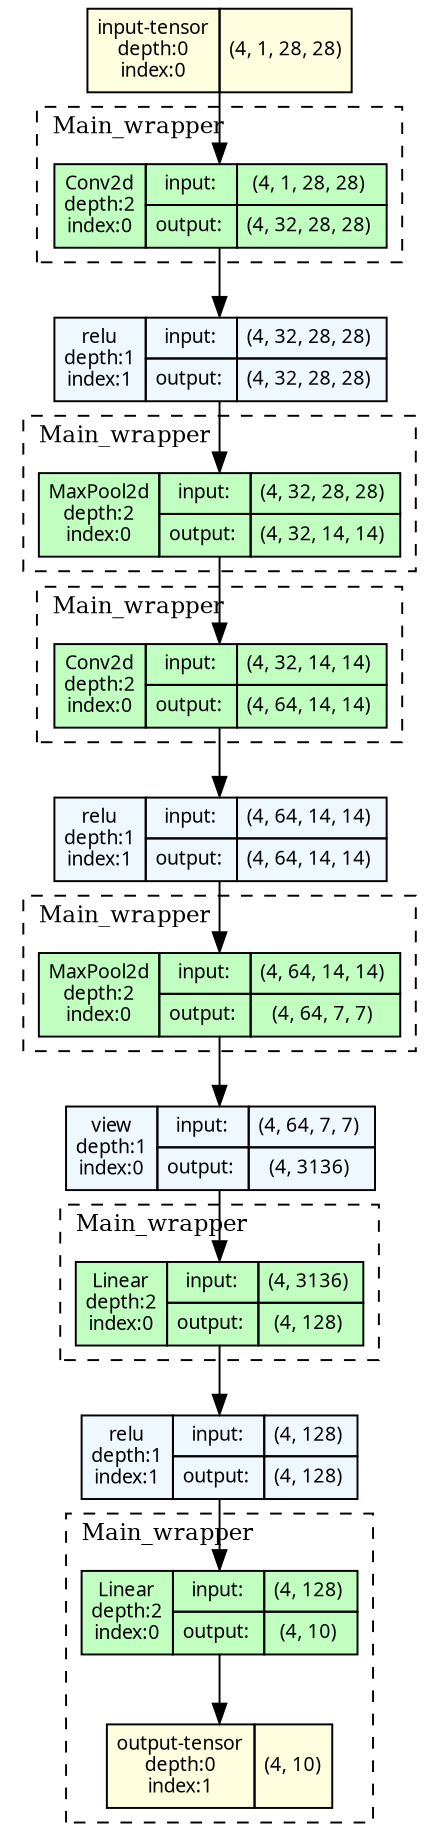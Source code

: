 strict digraph model {
	graph [ordering=in rankdir=TB size="12.299999999999999,12.299999999999999"]
	node [align=left fontname="Linux libertine" fontsize=10 height=0.2 margin=0 ranksep=0.1 shape=plaintext style=filled]
	edge [fontsize=10]
	0 [label=<
                    <TABLE BORDER="0" CELLBORDER="1"
                    CELLSPACING="0" CELLPADDING="4">
                        <TR><TD>input-tensor<BR/>depth:0<BR/>index:0</TD><TD>(4, 1, 28, 28)</TD></TR>
                    </TABLE>> fillcolor=lightyellow]
	subgraph cluster_2 {
		fontsize=12 label=Main_wrapper labeljust=l style=dashed
		1 [label=<
                    <TABLE BORDER="0" CELLBORDER="1"
                    CELLSPACING="0" CELLPADDING="4">
                    <TR>
                        <TD ROWSPAN="2">Conv2d<BR/>depth:2<BR/>index:0</TD>
                        <TD COLSPAN="2">input:</TD>
                        <TD COLSPAN="2">(4, 1, 28, 28) </TD>
                    </TR>
                    <TR>
                        <TD COLSPAN="2">output: </TD>
                        <TD COLSPAN="2">(4, 32, 28, 28) </TD>
                    </TR>
                    </TABLE>> fillcolor=darkseagreen1]
	}
	2 [label=<
                    <TABLE BORDER="0" CELLBORDER="1"
                    CELLSPACING="0" CELLPADDING="4">
                    <TR>
                        <TD ROWSPAN="2">relu<BR/>depth:1<BR/>index:1</TD>
                        <TD COLSPAN="2">input:</TD>
                        <TD COLSPAN="2">(4, 32, 28, 28) </TD>
                    </TR>
                    <TR>
                        <TD COLSPAN="2">output: </TD>
                        <TD COLSPAN="2">(4, 32, 28, 28) </TD>
                    </TR>
                    </TABLE>> fillcolor=aliceblue]
	subgraph cluster_3 {
		fontsize=12 label=Main_wrapper labeljust=l style=dashed
		3 [label=<
                    <TABLE BORDER="0" CELLBORDER="1"
                    CELLSPACING="0" CELLPADDING="4">
                    <TR>
                        <TD ROWSPAN="2">MaxPool2d<BR/>depth:2<BR/>index:0</TD>
                        <TD COLSPAN="2">input:</TD>
                        <TD COLSPAN="2">(4, 32, 28, 28) </TD>
                    </TR>
                    <TR>
                        <TD COLSPAN="2">output: </TD>
                        <TD COLSPAN="2">(4, 32, 14, 14) </TD>
                    </TR>
                    </TABLE>> fillcolor=darkseagreen1]
	}
	subgraph cluster_4 {
		fontsize=12 label=Main_wrapper labeljust=l style=dashed
		4 [label=<
                    <TABLE BORDER="0" CELLBORDER="1"
                    CELLSPACING="0" CELLPADDING="4">
                    <TR>
                        <TD ROWSPAN="2">Conv2d<BR/>depth:2<BR/>index:0</TD>
                        <TD COLSPAN="2">input:</TD>
                        <TD COLSPAN="2">(4, 32, 14, 14) </TD>
                    </TR>
                    <TR>
                        <TD COLSPAN="2">output: </TD>
                        <TD COLSPAN="2">(4, 64, 14, 14) </TD>
                    </TR>
                    </TABLE>> fillcolor=darkseagreen1]
	}
	5 [label=<
                    <TABLE BORDER="0" CELLBORDER="1"
                    CELLSPACING="0" CELLPADDING="4">
                    <TR>
                        <TD ROWSPAN="2">relu<BR/>depth:1<BR/>index:1</TD>
                        <TD COLSPAN="2">input:</TD>
                        <TD COLSPAN="2">(4, 64, 14, 14) </TD>
                    </TR>
                    <TR>
                        <TD COLSPAN="2">output: </TD>
                        <TD COLSPAN="2">(4, 64, 14, 14) </TD>
                    </TR>
                    </TABLE>> fillcolor=aliceblue]
	subgraph cluster_5 {
		fontsize=12 label=Main_wrapper labeljust=l style=dashed
		6 [label=<
                    <TABLE BORDER="0" CELLBORDER="1"
                    CELLSPACING="0" CELLPADDING="4">
                    <TR>
                        <TD ROWSPAN="2">MaxPool2d<BR/>depth:2<BR/>index:0</TD>
                        <TD COLSPAN="2">input:</TD>
                        <TD COLSPAN="2">(4, 64, 14, 14) </TD>
                    </TR>
                    <TR>
                        <TD COLSPAN="2">output: </TD>
                        <TD COLSPAN="2">(4, 64, 7, 7) </TD>
                    </TR>
                    </TABLE>> fillcolor=darkseagreen1]
	}
	7 [label=<
                    <TABLE BORDER="0" CELLBORDER="1"
                    CELLSPACING="0" CELLPADDING="4">
                    <TR>
                        <TD ROWSPAN="2">view<BR/>depth:1<BR/>index:0</TD>
                        <TD COLSPAN="2">input:</TD>
                        <TD COLSPAN="2">(4, 64, 7, 7) </TD>
                    </TR>
                    <TR>
                        <TD COLSPAN="2">output: </TD>
                        <TD COLSPAN="2">(4, 3136) </TD>
                    </TR>
                    </TABLE>> fillcolor=aliceblue]
	subgraph cluster_6 {
		fontsize=12 label=Main_wrapper labeljust=l style=dashed
		8 [label=<
                    <TABLE BORDER="0" CELLBORDER="1"
                    CELLSPACING="0" CELLPADDING="4">
                    <TR>
                        <TD ROWSPAN="2">Linear<BR/>depth:2<BR/>index:0</TD>
                        <TD COLSPAN="2">input:</TD>
                        <TD COLSPAN="2">(4, 3136) </TD>
                    </TR>
                    <TR>
                        <TD COLSPAN="2">output: </TD>
                        <TD COLSPAN="2">(4, 128) </TD>
                    </TR>
                    </TABLE>> fillcolor=darkseagreen1]
	}
	9 [label=<
                    <TABLE BORDER="0" CELLBORDER="1"
                    CELLSPACING="0" CELLPADDING="4">
                    <TR>
                        <TD ROWSPAN="2">relu<BR/>depth:1<BR/>index:1</TD>
                        <TD COLSPAN="2">input:</TD>
                        <TD COLSPAN="2">(4, 128) </TD>
                    </TR>
                    <TR>
                        <TD COLSPAN="2">output: </TD>
                        <TD COLSPAN="2">(4, 128) </TD>
                    </TR>
                    </TABLE>> fillcolor=aliceblue]
	subgraph cluster_7 {
		fontsize=12 label=Main_wrapper labeljust=l style=dashed
		10 [label=<
                    <TABLE BORDER="0" CELLBORDER="1"
                    CELLSPACING="0" CELLPADDING="4">
                    <TR>
                        <TD ROWSPAN="2">Linear<BR/>depth:2<BR/>index:0</TD>
                        <TD COLSPAN="2">input:</TD>
                        <TD COLSPAN="2">(4, 128) </TD>
                    </TR>
                    <TR>
                        <TD COLSPAN="2">output: </TD>
                        <TD COLSPAN="2">(4, 10) </TD>
                    </TR>
                    </TABLE>> fillcolor=darkseagreen1]
		11 [label=<
                    <TABLE BORDER="0" CELLBORDER="1"
                    CELLSPACING="0" CELLPADDING="4">
                        <TR><TD>output-tensor<BR/>depth:0<BR/>index:1</TD><TD>(4, 10)</TD></TR>
                    </TABLE>> fillcolor=lightyellow]
	}
	0 -> 1
	1 -> 2
	2 -> 3
	3 -> 4
	4 -> 5
	5 -> 6
	6 -> 7
	7 -> 8
	8 -> 9
	9 -> 10
	10 -> 11
}
